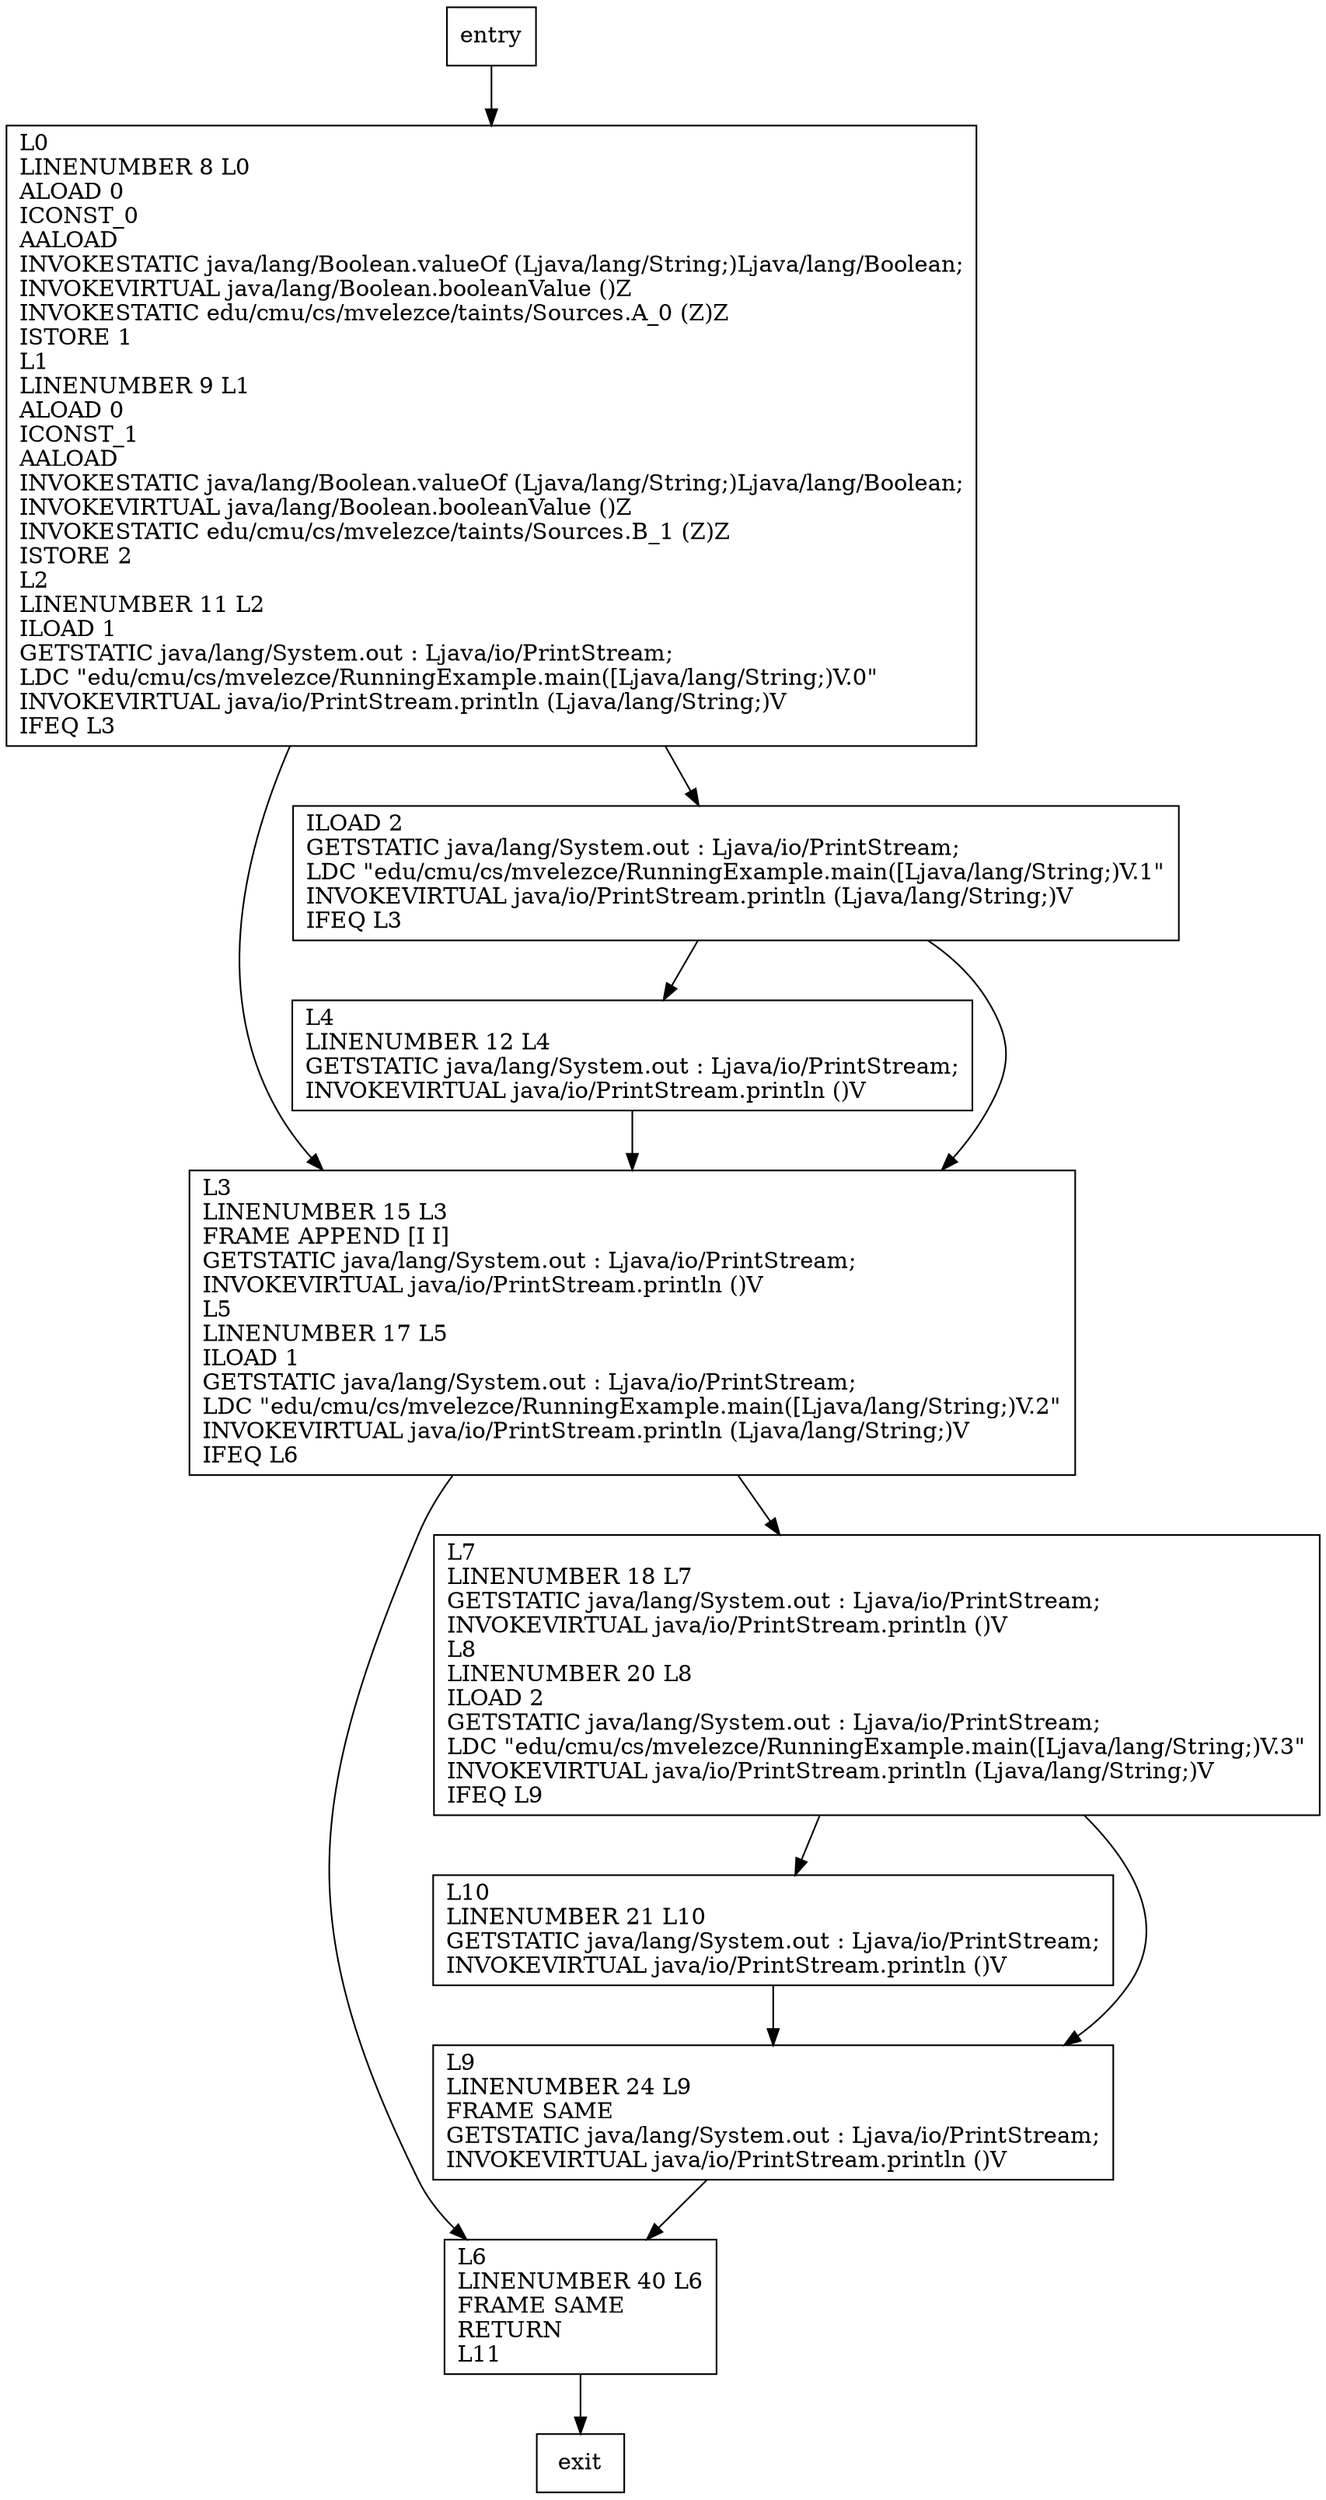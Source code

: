 digraph main {
node [shape=record];
1747702724 [label="L10\lLINENUMBER 21 L10\lGETSTATIC java/lang/System.out : Ljava/io/PrintStream;\lINVOKEVIRTUAL java/io/PrintStream.println ()V\l"];
1711641083 [label="L4\lLINENUMBER 12 L4\lGETSTATIC java/lang/System.out : Ljava/io/PrintStream;\lINVOKEVIRTUAL java/io/PrintStream.println ()V\l"];
801142660 [label="L0\lLINENUMBER 8 L0\lALOAD 0\lICONST_0\lAALOAD\lINVOKESTATIC java/lang/Boolean.valueOf (Ljava/lang/String;)Ljava/lang/Boolean;\lINVOKEVIRTUAL java/lang/Boolean.booleanValue ()Z\lINVOKESTATIC edu/cmu/cs/mvelezce/taints/Sources.A_0 (Z)Z\lISTORE 1\lL1\lLINENUMBER 9 L1\lALOAD 0\lICONST_1\lAALOAD\lINVOKESTATIC java/lang/Boolean.valueOf (Ljava/lang/String;)Ljava/lang/Boolean;\lINVOKEVIRTUAL java/lang/Boolean.booleanValue ()Z\lINVOKESTATIC edu/cmu/cs/mvelezce/taints/Sources.B_1 (Z)Z\lISTORE 2\lL2\lLINENUMBER 11 L2\lILOAD 1\lGETSTATIC java/lang/System.out : Ljava/io/PrintStream;\lLDC \"edu/cmu/cs/mvelezce/RunningExample.main([Ljava/lang/String;)V.0\"\lINVOKEVIRTUAL java/io/PrintStream.println (Ljava/lang/String;)V\lIFEQ L3\l"];
893320639 [label="L3\lLINENUMBER 15 L3\lFRAME APPEND [I I]\lGETSTATIC java/lang/System.out : Ljava/io/PrintStream;\lINVOKEVIRTUAL java/io/PrintStream.println ()V\lL5\lLINENUMBER 17 L5\lILOAD 1\lGETSTATIC java/lang/System.out : Ljava/io/PrintStream;\lLDC \"edu/cmu/cs/mvelezce/RunningExample.main([Ljava/lang/String;)V.2\"\lINVOKEVIRTUAL java/io/PrintStream.println (Ljava/lang/String;)V\lIFEQ L6\l"];
1439693138 [label="ILOAD 2\lGETSTATIC java/lang/System.out : Ljava/io/PrintStream;\lLDC \"edu/cmu/cs/mvelezce/RunningExample.main([Ljava/lang/String;)V.1\"\lINVOKEVIRTUAL java/io/PrintStream.println (Ljava/lang/String;)V\lIFEQ L3\l"];
577442875 [label="L9\lLINENUMBER 24 L9\lFRAME SAME\lGETSTATIC java/lang/System.out : Ljava/io/PrintStream;\lINVOKEVIRTUAL java/io/PrintStream.println ()V\l"];
1247127272 [label="L6\lLINENUMBER 40 L6\lFRAME SAME\lRETURN\lL11\l"];
147089688 [label="L7\lLINENUMBER 18 L7\lGETSTATIC java/lang/System.out : Ljava/io/PrintStream;\lINVOKEVIRTUAL java/io/PrintStream.println ()V\lL8\lLINENUMBER 20 L8\lILOAD 2\lGETSTATIC java/lang/System.out : Ljava/io/PrintStream;\lLDC \"edu/cmu/cs/mvelezce/RunningExample.main([Ljava/lang/String;)V.3\"\lINVOKEVIRTUAL java/io/PrintStream.println (Ljava/lang/String;)V\lIFEQ L9\l"];
entry;
exit;
entry -> 801142660;
1747702724 -> 577442875;
1711641083 -> 893320639;
801142660 -> 893320639;
801142660 -> 1439693138;
893320639 -> 1247127272;
893320639 -> 147089688;
1439693138 -> 1711641083;
1439693138 -> 893320639;
577442875 -> 1247127272;
1247127272 -> exit;
147089688 -> 1747702724;
147089688 -> 577442875;
}
